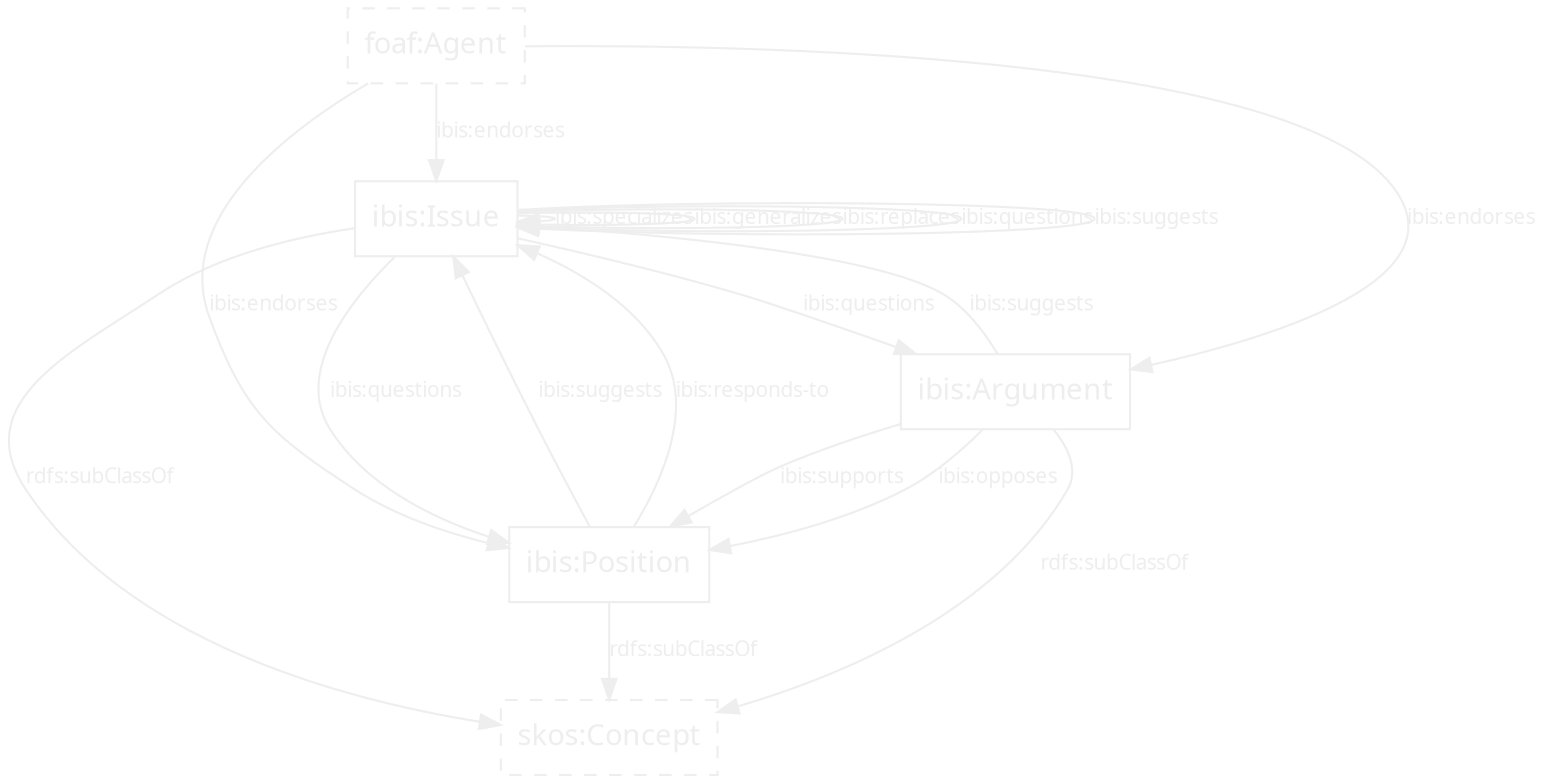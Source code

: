 digraph {
    graph [bgcolor=transparent];
    node [shape=box,color="#eeeeee",fontcolor="#eeeeee",fontname="Lucida Grande, Lucida Sans Unicode, sans-serif"];
    edge [color="#eeeeee",fontcolor="#eeeeee",fontname="Lucida Grande, Lucida Sans Unicode, sans-serif"];
    foaf_Agent [label="foaf:Agent", style=dashed];
    skos_Concept [label="skos:Concept", style=dashed];
    ibis_Issue [label="ibis:Issue"];
    ibis_Position [label="ibis:Position"];
    ibis_Argument [label="ibis:Argument"];
    subgraph {
        edge [fontsize=10,concentrate=true];
        ibis_Issue -> ibis_Issue [label="ibis:specializes"];
        ibis_Issue -> ibis_Issue [label="ibis:generalizes"];
        ibis_Issue -> ibis_Issue [label="ibis:replaces"];
        //ibis_Issue -> ibis_Issue [label="ibis:generalizes"];
        
        subgraph {
            edge [label="rdfs:subClassOf"];
            ibis_Issue -> skos_Concept;
            ibis_Position -> skos_Concept;
            ibis_Argument -> skos_Concept;
        }
        
        subgraph {
            edge [label="ibis:endorses"];
            foaf_Agent -> ibis_Issue;
            foaf_Agent -> ibis_Position;
            foaf_Agent -> ibis_Argument;
        }

        subgraph {
            edge [label="ibis:questions"];
            ibis_Issue -> ibis_Argument
            ibis_Issue -> ibis_Position
            ibis_Issue -> ibis_Issue;
        }
        subgraph {
            edge [label="ibis:suggests"];
            ibis_Position -> ibis_Issue;
            ibis_Argument -> ibis_Issue;
            ibis_Issue    -> ibis_Issue;
        }
        ibis_Position -> ibis_Issue [label="ibis:responds-to"];
        ibis_Argument -> ibis_Position [label="ibis:supports"];
        ibis_Argument -> ibis_Position [label="ibis:opposes"];
    }
}